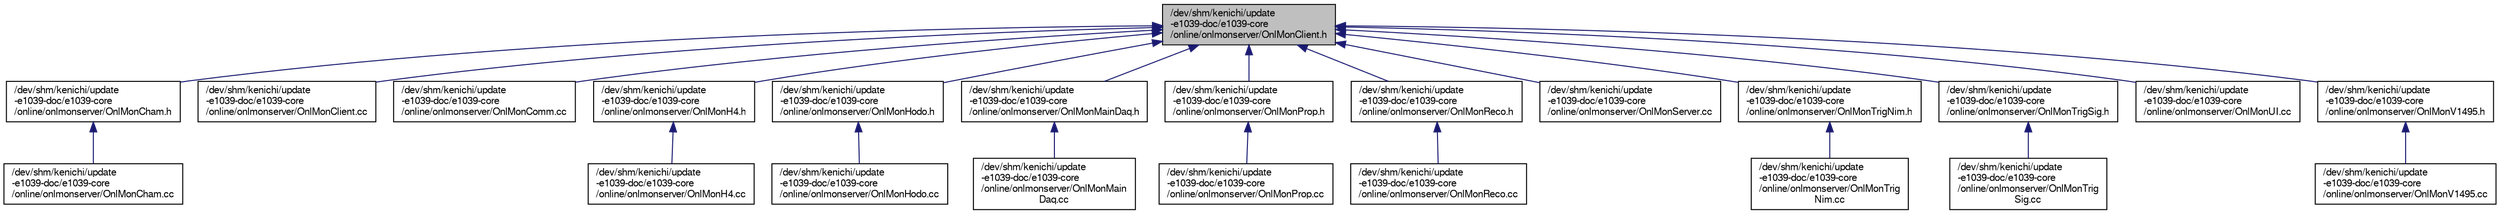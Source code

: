 digraph "/dev/shm/kenichi/update-e1039-doc/e1039-core/online/onlmonserver/OnlMonClient.h"
{
  bgcolor="transparent";
  edge [fontname="FreeSans",fontsize="10",labelfontname="FreeSans",labelfontsize="10"];
  node [fontname="FreeSans",fontsize="10",shape=record];
  Node1 [label="/dev/shm/kenichi/update\l-e1039-doc/e1039-core\l/online/onlmonserver/OnlMonClient.h",height=0.2,width=0.4,color="black", fillcolor="grey75", style="filled" fontcolor="black"];
  Node1 -> Node2 [dir="back",color="midnightblue",fontsize="10",style="solid",fontname="FreeSans"];
  Node2 [label="/dev/shm/kenichi/update\l-e1039-doc/e1039-core\l/online/onlmonserver/OnlMonCham.h",height=0.2,width=0.4,color="black",URL="$da/d7a/OnlMonCham_8h.html"];
  Node2 -> Node3 [dir="back",color="midnightblue",fontsize="10",style="solid",fontname="FreeSans"];
  Node3 [label="/dev/shm/kenichi/update\l-e1039-doc/e1039-core\l/online/onlmonserver/OnlMonCham.cc",height=0.2,width=0.4,color="black",URL="$df/d4b/OnlMonCham_8cc.html"];
  Node1 -> Node4 [dir="back",color="midnightblue",fontsize="10",style="solid",fontname="FreeSans"];
  Node4 [label="/dev/shm/kenichi/update\l-e1039-doc/e1039-core\l/online/onlmonserver/OnlMonClient.cc",height=0.2,width=0.4,color="black",URL="$dc/dae/OnlMonClient_8cc.html"];
  Node1 -> Node5 [dir="back",color="midnightblue",fontsize="10",style="solid",fontname="FreeSans"];
  Node5 [label="/dev/shm/kenichi/update\l-e1039-doc/e1039-core\l/online/onlmonserver/OnlMonComm.cc",height=0.2,width=0.4,color="black",URL="$db/d6c/OnlMonComm_8cc.html"];
  Node1 -> Node6 [dir="back",color="midnightblue",fontsize="10",style="solid",fontname="FreeSans"];
  Node6 [label="/dev/shm/kenichi/update\l-e1039-doc/e1039-core\l/online/onlmonserver/OnlMonH4.h",height=0.2,width=0.4,color="black",URL="$d9/d19/OnlMonH4_8h.html"];
  Node6 -> Node7 [dir="back",color="midnightblue",fontsize="10",style="solid",fontname="FreeSans"];
  Node7 [label="/dev/shm/kenichi/update\l-e1039-doc/e1039-core\l/online/onlmonserver/OnlMonH4.cc",height=0.2,width=0.4,color="black",URL="$d7/d04/OnlMonH4_8cc.html"];
  Node1 -> Node8 [dir="back",color="midnightblue",fontsize="10",style="solid",fontname="FreeSans"];
  Node8 [label="/dev/shm/kenichi/update\l-e1039-doc/e1039-core\l/online/onlmonserver/OnlMonHodo.h",height=0.2,width=0.4,color="black",URL="$d5/ddd/OnlMonHodo_8h.html"];
  Node8 -> Node9 [dir="back",color="midnightblue",fontsize="10",style="solid",fontname="FreeSans"];
  Node9 [label="/dev/shm/kenichi/update\l-e1039-doc/e1039-core\l/online/onlmonserver/OnlMonHodo.cc",height=0.2,width=0.4,color="black",URL="$d3/dcf/OnlMonHodo_8cc.html"];
  Node1 -> Node10 [dir="back",color="midnightblue",fontsize="10",style="solid",fontname="FreeSans"];
  Node10 [label="/dev/shm/kenichi/update\l-e1039-doc/e1039-core\l/online/onlmonserver/OnlMonMainDaq.h",height=0.2,width=0.4,color="black",URL="$df/dca/OnlMonMainDaq_8h.html"];
  Node10 -> Node11 [dir="back",color="midnightblue",fontsize="10",style="solid",fontname="FreeSans"];
  Node11 [label="/dev/shm/kenichi/update\l-e1039-doc/e1039-core\l/online/onlmonserver/OnlMonMain\lDaq.cc",height=0.2,width=0.4,color="black",URL="$d1/d56/OnlMonMainDaq_8cc.html"];
  Node1 -> Node12 [dir="back",color="midnightblue",fontsize="10",style="solid",fontname="FreeSans"];
  Node12 [label="/dev/shm/kenichi/update\l-e1039-doc/e1039-core\l/online/onlmonserver/OnlMonProp.h",height=0.2,width=0.4,color="black",URL="$d3/d06/OnlMonProp_8h.html"];
  Node12 -> Node13 [dir="back",color="midnightblue",fontsize="10",style="solid",fontname="FreeSans"];
  Node13 [label="/dev/shm/kenichi/update\l-e1039-doc/e1039-core\l/online/onlmonserver/OnlMonProp.cc",height=0.2,width=0.4,color="black",URL="$dd/da1/OnlMonProp_8cc.html"];
  Node1 -> Node14 [dir="back",color="midnightblue",fontsize="10",style="solid",fontname="FreeSans"];
  Node14 [label="/dev/shm/kenichi/update\l-e1039-doc/e1039-core\l/online/onlmonserver/OnlMonReco.h",height=0.2,width=0.4,color="black",URL="$de/d66/OnlMonReco_8h.html"];
  Node14 -> Node15 [dir="back",color="midnightblue",fontsize="10",style="solid",fontname="FreeSans"];
  Node15 [label="/dev/shm/kenichi/update\l-e1039-doc/e1039-core\l/online/onlmonserver/OnlMonReco.cc",height=0.2,width=0.4,color="black",URL="$de/d94/OnlMonReco_8cc.html"];
  Node1 -> Node16 [dir="back",color="midnightblue",fontsize="10",style="solid",fontname="FreeSans"];
  Node16 [label="/dev/shm/kenichi/update\l-e1039-doc/e1039-core\l/online/onlmonserver/OnlMonServer.cc",height=0.2,width=0.4,color="black",URL="$dc/d69/OnlMonServer_8cc.html"];
  Node1 -> Node17 [dir="back",color="midnightblue",fontsize="10",style="solid",fontname="FreeSans"];
  Node17 [label="/dev/shm/kenichi/update\l-e1039-doc/e1039-core\l/online/onlmonserver/OnlMonTrigNim.h",height=0.2,width=0.4,color="black",URL="$db/d73/OnlMonTrigNim_8h.html"];
  Node17 -> Node18 [dir="back",color="midnightblue",fontsize="10",style="solid",fontname="FreeSans"];
  Node18 [label="/dev/shm/kenichi/update\l-e1039-doc/e1039-core\l/online/onlmonserver/OnlMonTrig\lNim.cc",height=0.2,width=0.4,color="black",URL="$da/d84/OnlMonTrigNim_8cc.html"];
  Node1 -> Node19 [dir="back",color="midnightblue",fontsize="10",style="solid",fontname="FreeSans"];
  Node19 [label="/dev/shm/kenichi/update\l-e1039-doc/e1039-core\l/online/onlmonserver/OnlMonTrigSig.h",height=0.2,width=0.4,color="black",URL="$dc/dd4/OnlMonTrigSig_8h.html"];
  Node19 -> Node20 [dir="back",color="midnightblue",fontsize="10",style="solid",fontname="FreeSans"];
  Node20 [label="/dev/shm/kenichi/update\l-e1039-doc/e1039-core\l/online/onlmonserver/OnlMonTrig\lSig.cc",height=0.2,width=0.4,color="black",URL="$d0/d26/OnlMonTrigSig_8cc.html"];
  Node1 -> Node21 [dir="back",color="midnightblue",fontsize="10",style="solid",fontname="FreeSans"];
  Node21 [label="/dev/shm/kenichi/update\l-e1039-doc/e1039-core\l/online/onlmonserver/OnlMonUI.cc",height=0.2,width=0.4,color="black",URL="$db/d19/OnlMonUI_8cc.html"];
  Node1 -> Node22 [dir="back",color="midnightblue",fontsize="10",style="solid",fontname="FreeSans"];
  Node22 [label="/dev/shm/kenichi/update\l-e1039-doc/e1039-core\l/online/onlmonserver/OnlMonV1495.h",height=0.2,width=0.4,color="black",URL="$dd/d46/OnlMonV1495_8h.html"];
  Node22 -> Node23 [dir="back",color="midnightblue",fontsize="10",style="solid",fontname="FreeSans"];
  Node23 [label="/dev/shm/kenichi/update\l-e1039-doc/e1039-core\l/online/onlmonserver/OnlMonV1495.cc",height=0.2,width=0.4,color="black",URL="$da/dc5/OnlMonV1495_8cc.html"];
}
